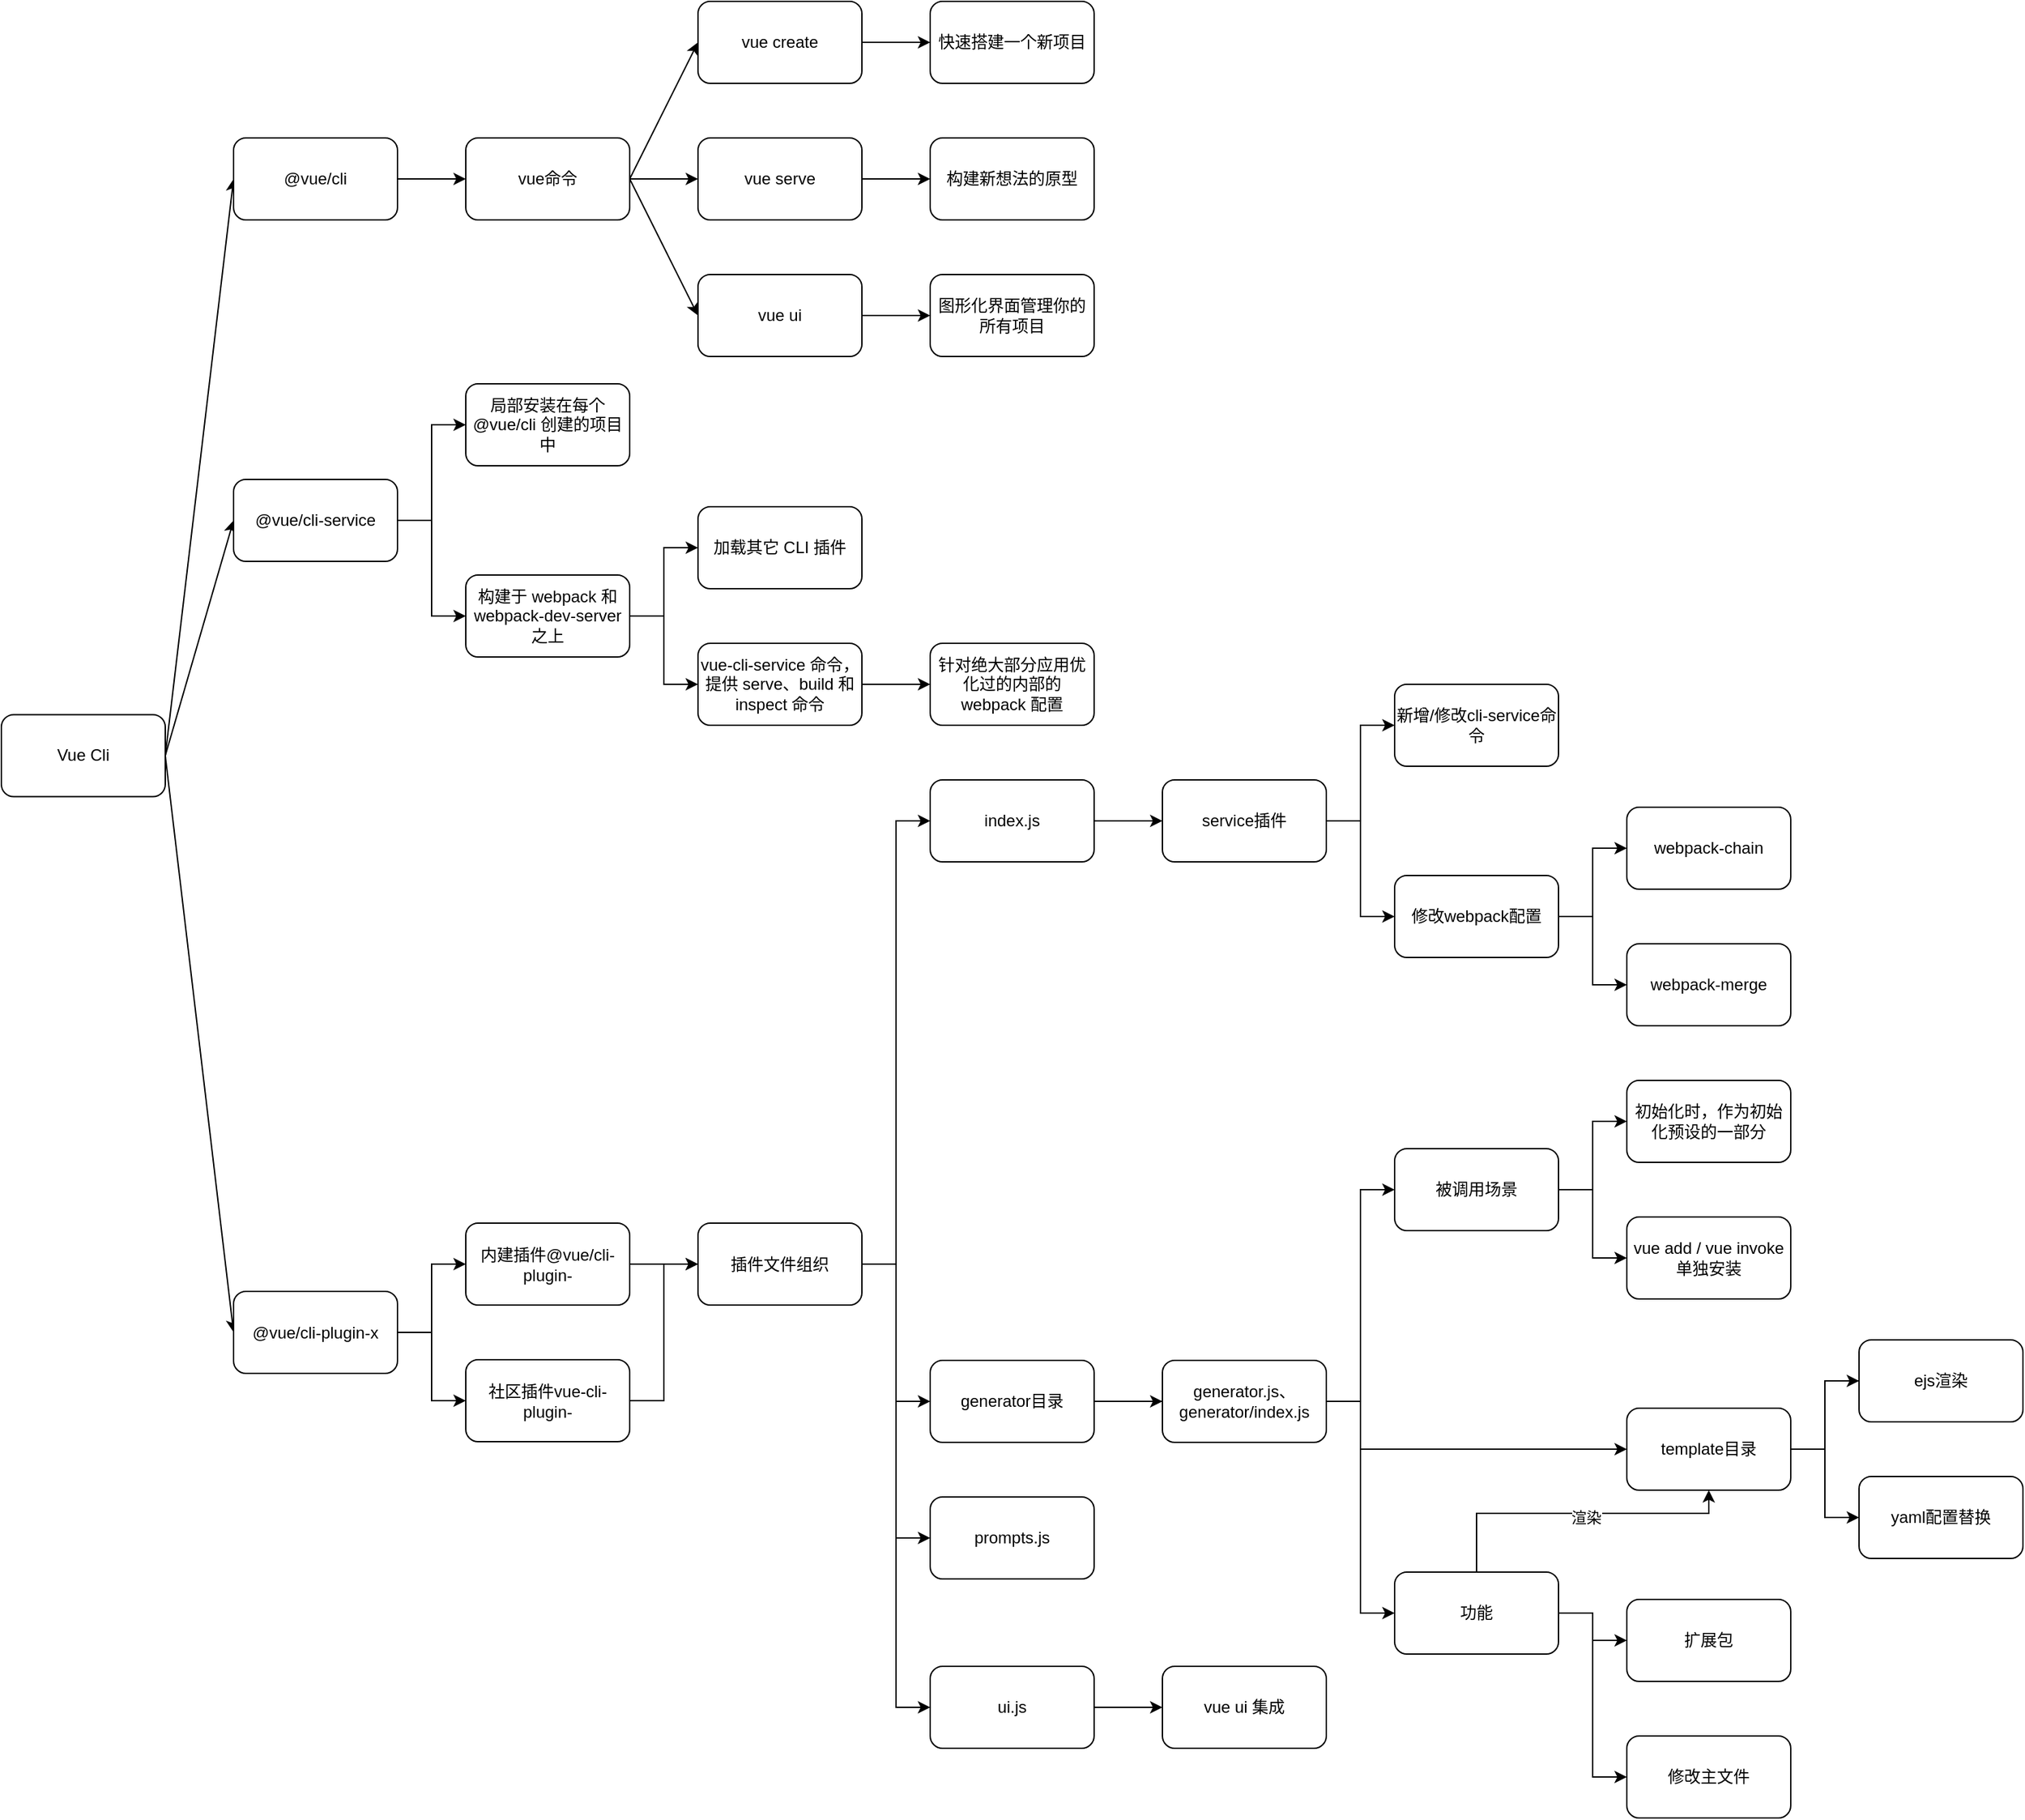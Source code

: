 <mxfile version="15.5.8" type="github">
  <diagram name="Page-1" id="2c0d36ab-eaac-3732-788b-9136903baeff">
    <mxGraphModel dx="1422" dy="762" grid="1" gridSize="10" guides="1" tooltips="1" connect="1" arrows="1" fold="1" page="1" pageScale="1.5" pageWidth="1169" pageHeight="827" background="none" math="0" shadow="0">
      <root>
        <mxCell id="0" />
        <mxCell id="1" parent="0" />
        <mxCell id="ZvWc7zO6iXN7wG1vsNxG-127" style="edgeStyle=orthogonalEdgeStyle;rounded=0;orthogonalLoop=1;jettySize=auto;html=1;exitX=1;exitY=0.5;exitDx=0;exitDy=0;entryX=0;entryY=0.5;entryDx=0;entryDy=0;noEdgeStyle=1;orthogonal=1;" parent="1" source="ZvWc7zO6iXN7wG1vsNxG-123" target="ZvWc7zO6iXN7wG1vsNxG-124" edge="1">
          <mxGeometry relative="1" as="geometry" />
        </mxCell>
        <mxCell id="ZvWc7zO6iXN7wG1vsNxG-128" style="edgeStyle=orthogonalEdgeStyle;rounded=0;orthogonalLoop=1;jettySize=auto;html=1;exitX=1;exitY=0.5;exitDx=0;exitDy=0;entryX=0;entryY=0.5;entryDx=0;entryDy=0;noEdgeStyle=1;orthogonal=1;" parent="1" source="ZvWc7zO6iXN7wG1vsNxG-123" target="ZvWc7zO6iXN7wG1vsNxG-125" edge="1">
          <mxGeometry relative="1" as="geometry" />
        </mxCell>
        <mxCell id="ZvWc7zO6iXN7wG1vsNxG-129" style="edgeStyle=orthogonalEdgeStyle;rounded=0;orthogonalLoop=1;jettySize=auto;html=1;exitX=1;exitY=0.5;exitDx=0;exitDy=0;entryX=0;entryY=0.5;entryDx=0;entryDy=0;noEdgeStyle=1;orthogonal=1;" parent="1" source="ZvWc7zO6iXN7wG1vsNxG-123" target="ZvWc7zO6iXN7wG1vsNxG-126" edge="1">
          <mxGeometry relative="1" as="geometry" />
        </mxCell>
        <mxCell id="ZvWc7zO6iXN7wG1vsNxG-123" value="Vue Cli" style="rounded=1;whiteSpace=wrap;html=1;" parent="1" vertex="1">
          <mxGeometry x="150" y="1025.25" width="120" height="60" as="geometry" />
        </mxCell>
        <mxCell id="ZvWc7zO6iXN7wG1vsNxG-137" style="edgeStyle=orthogonalEdgeStyle;rounded=0;orthogonalLoop=1;jettySize=auto;html=1;exitX=1;exitY=0.5;exitDx=0;exitDy=0;entryX=0;entryY=0.5;entryDx=0;entryDy=0;noEdgeStyle=1;orthogonal=1;" parent="1" source="ZvWc7zO6iXN7wG1vsNxG-124" target="ZvWc7zO6iXN7wG1vsNxG-132" edge="1">
          <mxGeometry relative="1" as="geometry" />
        </mxCell>
        <mxCell id="ZvWc7zO6iXN7wG1vsNxG-124" value="@vue/cli" style="rounded=1;whiteSpace=wrap;html=1;" parent="1" vertex="1">
          <mxGeometry x="320" y="603" width="120" height="60" as="geometry" />
        </mxCell>
        <mxCell id="ZvWc7zO6iXN7wG1vsNxG-145" value="" style="edgeStyle=orthogonalEdgeStyle;rounded=0;orthogonalLoop=1;jettySize=auto;html=1;entryX=0;entryY=0.5;entryDx=0;entryDy=0;" parent="1" source="ZvWc7zO6iXN7wG1vsNxG-125" target="ZvWc7zO6iXN7wG1vsNxG-146" edge="1">
          <mxGeometry relative="1" as="geometry">
            <mxPoint x="520" y="230" as="targetPoint" />
          </mxGeometry>
        </mxCell>
        <mxCell id="ZvWc7zO6iXN7wG1vsNxG-148" style="edgeStyle=orthogonalEdgeStyle;rounded=0;orthogonalLoop=1;jettySize=auto;html=1;exitX=1;exitY=0.5;exitDx=0;exitDy=0;entryX=0;entryY=0.5;entryDx=0;entryDy=0;" parent="1" source="ZvWc7zO6iXN7wG1vsNxG-125" target="ZvWc7zO6iXN7wG1vsNxG-147" edge="1">
          <mxGeometry relative="1" as="geometry" />
        </mxCell>
        <mxCell id="ZvWc7zO6iXN7wG1vsNxG-125" value="@vue/cli-service" style="rounded=1;whiteSpace=wrap;html=1;" parent="1" vertex="1">
          <mxGeometry x="320" y="853" width="120" height="60" as="geometry" />
        </mxCell>
        <mxCell id="FP2wUxU0o3MczKa44YQf-8" style="edgeStyle=orthogonalEdgeStyle;rounded=0;orthogonalLoop=1;jettySize=auto;html=1;exitX=1;exitY=0.5;exitDx=0;exitDy=0;" parent="1" source="ZvWc7zO6iXN7wG1vsNxG-126" target="FP2wUxU0o3MczKa44YQf-6" edge="1">
          <mxGeometry relative="1" as="geometry" />
        </mxCell>
        <mxCell id="FP2wUxU0o3MczKa44YQf-9" style="edgeStyle=orthogonalEdgeStyle;rounded=0;orthogonalLoop=1;jettySize=auto;html=1;exitX=1;exitY=0.5;exitDx=0;exitDy=0;entryX=0;entryY=0.5;entryDx=0;entryDy=0;" parent="1" source="ZvWc7zO6iXN7wG1vsNxG-126" target="FP2wUxU0o3MczKa44YQf-7" edge="1">
          <mxGeometry relative="1" as="geometry" />
        </mxCell>
        <mxCell id="ZvWc7zO6iXN7wG1vsNxG-126" value="@vue/cli-plugin-x" style="rounded=1;whiteSpace=wrap;html=1;" parent="1" vertex="1">
          <mxGeometry x="320" y="1447.5" width="120" height="60" as="geometry" />
        </mxCell>
        <mxCell id="ZvWc7zO6iXN7wG1vsNxG-142" style="edgeStyle=orthogonalEdgeStyle;rounded=0;orthogonalLoop=1;jettySize=auto;html=1;exitX=1;exitY=0.5;exitDx=0;exitDy=0;" parent="1" source="ZvWc7zO6iXN7wG1vsNxG-130" target="ZvWc7zO6iXN7wG1vsNxG-140" edge="1">
          <mxGeometry relative="1" as="geometry" />
        </mxCell>
        <mxCell id="ZvWc7zO6iXN7wG1vsNxG-130" value="vue serve" style="rounded=1;whiteSpace=wrap;html=1;" parent="1" vertex="1">
          <mxGeometry x="660" y="603" width="120" height="60" as="geometry" />
        </mxCell>
        <mxCell id="ZvWc7zO6iXN7wG1vsNxG-139" style="edgeStyle=orthogonalEdgeStyle;rounded=0;orthogonalLoop=1;jettySize=auto;html=1;exitX=1;exitY=0.5;exitDx=0;exitDy=0;entryX=0;entryY=0.5;entryDx=0;entryDy=0;" parent="1" source="ZvWc7zO6iXN7wG1vsNxG-131" target="ZvWc7zO6iXN7wG1vsNxG-138" edge="1">
          <mxGeometry relative="1" as="geometry" />
        </mxCell>
        <mxCell id="ZvWc7zO6iXN7wG1vsNxG-131" value="vue create" style="rounded=1;whiteSpace=wrap;html=1;" parent="1" vertex="1">
          <mxGeometry x="660" y="503" width="120" height="60" as="geometry" />
        </mxCell>
        <mxCell id="ZvWc7zO6iXN7wG1vsNxG-134" style="edgeStyle=orthogonalEdgeStyle;rounded=0;orthogonalLoop=1;jettySize=auto;html=1;exitX=1;exitY=0.5;exitDx=0;exitDy=0;entryX=0;entryY=0.5;entryDx=0;entryDy=0;noEdgeStyle=1;orthogonal=1;" parent="1" source="ZvWc7zO6iXN7wG1vsNxG-132" target="ZvWc7zO6iXN7wG1vsNxG-131" edge="1">
          <mxGeometry relative="1" as="geometry" />
        </mxCell>
        <mxCell id="ZvWc7zO6iXN7wG1vsNxG-135" style="edgeStyle=orthogonalEdgeStyle;rounded=0;orthogonalLoop=1;jettySize=auto;html=1;exitX=1;exitY=0.5;exitDx=0;exitDy=0;entryX=0;entryY=0.5;entryDx=0;entryDy=0;noEdgeStyle=1;orthogonal=1;" parent="1" source="ZvWc7zO6iXN7wG1vsNxG-132" target="ZvWc7zO6iXN7wG1vsNxG-130" edge="1">
          <mxGeometry relative="1" as="geometry" />
        </mxCell>
        <mxCell id="ZvWc7zO6iXN7wG1vsNxG-136" style="edgeStyle=orthogonalEdgeStyle;rounded=0;orthogonalLoop=1;jettySize=auto;html=1;exitX=1;exitY=0.5;exitDx=0;exitDy=0;entryX=0;entryY=0.5;entryDx=0;entryDy=0;noEdgeStyle=1;orthogonal=1;" parent="1" source="ZvWc7zO6iXN7wG1vsNxG-132" target="ZvWc7zO6iXN7wG1vsNxG-133" edge="1">
          <mxGeometry relative="1" as="geometry" />
        </mxCell>
        <mxCell id="ZvWc7zO6iXN7wG1vsNxG-132" value="vue命令" style="rounded=1;whiteSpace=wrap;html=1;" parent="1" vertex="1">
          <mxGeometry x="490" y="603" width="120" height="60" as="geometry" />
        </mxCell>
        <mxCell id="ZvWc7zO6iXN7wG1vsNxG-143" style="edgeStyle=orthogonalEdgeStyle;rounded=0;orthogonalLoop=1;jettySize=auto;html=1;exitX=1;exitY=0.5;exitDx=0;exitDy=0;entryX=0;entryY=0.5;entryDx=0;entryDy=0;" parent="1" source="ZvWc7zO6iXN7wG1vsNxG-133" target="ZvWc7zO6iXN7wG1vsNxG-141" edge="1">
          <mxGeometry relative="1" as="geometry" />
        </mxCell>
        <mxCell id="ZvWc7zO6iXN7wG1vsNxG-133" value="vue ui&lt;br&gt;" style="rounded=1;whiteSpace=wrap;html=1;" parent="1" vertex="1">
          <mxGeometry x="660" y="703" width="120" height="60" as="geometry" />
        </mxCell>
        <mxCell id="ZvWc7zO6iXN7wG1vsNxG-138" value="快速搭建一个新项目" style="rounded=1;whiteSpace=wrap;html=1;" parent="1" vertex="1">
          <mxGeometry x="830" y="503" width="120" height="60" as="geometry" />
        </mxCell>
        <mxCell id="ZvWc7zO6iXN7wG1vsNxG-140" value="构建新想法的原型" style="rounded=1;whiteSpace=wrap;html=1;" parent="1" vertex="1">
          <mxGeometry x="830" y="603" width="120" height="60" as="geometry" />
        </mxCell>
        <mxCell id="ZvWc7zO6iXN7wG1vsNxG-141" value="图形化界面管理你的所有项目" style="rounded=1;whiteSpace=wrap;html=1;" parent="1" vertex="1">
          <mxGeometry x="830" y="703" width="120" height="60" as="geometry" />
        </mxCell>
        <mxCell id="ZvWc7zO6iXN7wG1vsNxG-146" value="局部安装在每个 @vue/cli 创建的项目中" style="rounded=1;whiteSpace=wrap;html=1;" parent="1" vertex="1">
          <mxGeometry x="490" y="783" width="120" height="60" as="geometry" />
        </mxCell>
        <mxCell id="FP2wUxU0o3MczKa44YQf-3" style="edgeStyle=orthogonalEdgeStyle;rounded=0;orthogonalLoop=1;jettySize=auto;html=1;exitX=1;exitY=0.5;exitDx=0;exitDy=0;entryX=0;entryY=0.5;entryDx=0;entryDy=0;" parent="1" source="ZvWc7zO6iXN7wG1vsNxG-147" target="ZvWc7zO6iXN7wG1vsNxG-149" edge="1">
          <mxGeometry relative="1" as="geometry" />
        </mxCell>
        <mxCell id="FP2wUxU0o3MczKa44YQf-4" style="edgeStyle=orthogonalEdgeStyle;rounded=0;orthogonalLoop=1;jettySize=auto;html=1;exitX=1;exitY=0.5;exitDx=0;exitDy=0;entryX=0;entryY=0.5;entryDx=0;entryDy=0;" parent="1" source="ZvWc7zO6iXN7wG1vsNxG-147" target="FP2wUxU0o3MczKa44YQf-1" edge="1">
          <mxGeometry relative="1" as="geometry" />
        </mxCell>
        <mxCell id="ZvWc7zO6iXN7wG1vsNxG-147" value="构建于 webpack 和 webpack-dev-server 之上" style="rounded=1;whiteSpace=wrap;html=1;" parent="1" vertex="1">
          <mxGeometry x="490" y="923" width="120" height="60" as="geometry" />
        </mxCell>
        <mxCell id="ZvWc7zO6iXN7wG1vsNxG-149" value="加载其它 CLI 插件" style="rounded=1;whiteSpace=wrap;html=1;" parent="1" vertex="1">
          <mxGeometry x="660" y="873" width="120" height="60" as="geometry" />
        </mxCell>
        <mxCell id="FP2wUxU0o3MczKa44YQf-5" style="edgeStyle=orthogonalEdgeStyle;rounded=0;orthogonalLoop=1;jettySize=auto;html=1;exitX=1;exitY=0.5;exitDx=0;exitDy=0;entryX=0;entryY=0.5;entryDx=0;entryDy=0;" parent="1" source="FP2wUxU0o3MczKa44YQf-1" target="FP2wUxU0o3MczKa44YQf-2" edge="1">
          <mxGeometry relative="1" as="geometry" />
        </mxCell>
        <mxCell id="FP2wUxU0o3MczKa44YQf-1" value="vue-cli-service 命令，提供 serve、build 和 inspect 命令" style="rounded=1;whiteSpace=wrap;html=1;" parent="1" vertex="1">
          <mxGeometry x="660" y="973" width="120" height="60" as="geometry" />
        </mxCell>
        <mxCell id="FP2wUxU0o3MczKa44YQf-2" value="针对绝大部分应用优化过的内部的 webpack 配置" style="rounded=1;whiteSpace=wrap;html=1;" parent="1" vertex="1">
          <mxGeometry x="830" y="973" width="120" height="60" as="geometry" />
        </mxCell>
        <mxCell id="H516AK7WeYCnwf0s0PQc-2" style="edgeStyle=orthogonalEdgeStyle;rounded=0;orthogonalLoop=1;jettySize=auto;html=1;exitX=1;exitY=0.5;exitDx=0;exitDy=0;entryX=0;entryY=0.5;entryDx=0;entryDy=0;" parent="1" source="FP2wUxU0o3MczKa44YQf-6" target="H516AK7WeYCnwf0s0PQc-1" edge="1">
          <mxGeometry relative="1" as="geometry" />
        </mxCell>
        <mxCell id="FP2wUxU0o3MczKa44YQf-6" value="内建插件@vue/cli-plugin-" style="rounded=1;whiteSpace=wrap;html=1;" parent="1" vertex="1">
          <mxGeometry x="490" y="1397.5" width="120" height="60" as="geometry" />
        </mxCell>
        <mxCell id="H516AK7WeYCnwf0s0PQc-3" style="edgeStyle=orthogonalEdgeStyle;rounded=0;orthogonalLoop=1;jettySize=auto;html=1;exitX=1;exitY=0.5;exitDx=0;exitDy=0;entryX=0;entryY=0.5;entryDx=0;entryDy=0;" parent="1" source="FP2wUxU0o3MczKa44YQf-7" target="H516AK7WeYCnwf0s0PQc-1" edge="1">
          <mxGeometry relative="1" as="geometry" />
        </mxCell>
        <mxCell id="FP2wUxU0o3MczKa44YQf-7" value="社区插件vue-cli-plugin-" style="rounded=1;whiteSpace=wrap;html=1;" parent="1" vertex="1">
          <mxGeometry x="490" y="1497.5" width="120" height="60" as="geometry" />
        </mxCell>
        <mxCell id="uyanek5PJyyTh4Yc653p-35" style="edgeStyle=orthogonalEdgeStyle;rounded=0;orthogonalLoop=1;jettySize=auto;html=1;exitX=1;exitY=0.5;exitDx=0;exitDy=0;entryX=0;entryY=0.5;entryDx=0;entryDy=0;" edge="1" parent="1" source="H516AK7WeYCnwf0s0PQc-1" target="H516AK7WeYCnwf0s0PQc-5">
          <mxGeometry relative="1" as="geometry" />
        </mxCell>
        <mxCell id="uyanek5PJyyTh4Yc653p-36" style="edgeStyle=orthogonalEdgeStyle;rounded=0;orthogonalLoop=1;jettySize=auto;html=1;exitX=1;exitY=0.5;exitDx=0;exitDy=0;entryX=0;entryY=0.5;entryDx=0;entryDy=0;" edge="1" parent="1" source="H516AK7WeYCnwf0s0PQc-1" target="H516AK7WeYCnwf0s0PQc-4">
          <mxGeometry relative="1" as="geometry" />
        </mxCell>
        <mxCell id="uyanek5PJyyTh4Yc653p-37" style="edgeStyle=orthogonalEdgeStyle;rounded=0;orthogonalLoop=1;jettySize=auto;html=1;exitX=1;exitY=0.5;exitDx=0;exitDy=0;entryX=0;entryY=0.5;entryDx=0;entryDy=0;" edge="1" parent="1" source="H516AK7WeYCnwf0s0PQc-1" target="H516AK7WeYCnwf0s0PQc-6">
          <mxGeometry relative="1" as="geometry" />
        </mxCell>
        <mxCell id="uyanek5PJyyTh4Yc653p-38" style="edgeStyle=orthogonalEdgeStyle;rounded=0;orthogonalLoop=1;jettySize=auto;html=1;exitX=1;exitY=0.5;exitDx=0;exitDy=0;entryX=0;entryY=0.5;entryDx=0;entryDy=0;" edge="1" parent="1" source="H516AK7WeYCnwf0s0PQc-1" target="H516AK7WeYCnwf0s0PQc-7">
          <mxGeometry relative="1" as="geometry" />
        </mxCell>
        <mxCell id="H516AK7WeYCnwf0s0PQc-1" value="插件文件组织" style="rounded=1;whiteSpace=wrap;html=1;" parent="1" vertex="1">
          <mxGeometry x="660" y="1397.5" width="120" height="60" as="geometry" />
        </mxCell>
        <mxCell id="uyanek5PJyyTh4Yc653p-3" value="" style="edgeStyle=orthogonalEdgeStyle;rounded=0;orthogonalLoop=1;jettySize=auto;html=1;entryX=0;entryY=0.5;entryDx=0;entryDy=0;" edge="1" parent="1" source="H516AK7WeYCnwf0s0PQc-4" target="uyanek5PJyyTh4Yc653p-9">
          <mxGeometry relative="1" as="geometry" />
        </mxCell>
        <mxCell id="uyanek5PJyyTh4Yc653p-12" style="edgeStyle=orthogonalEdgeStyle;rounded=0;orthogonalLoop=1;jettySize=auto;html=1;exitX=1;exitY=0.5;exitDx=0;exitDy=0;entryX=0;entryY=0.5;entryDx=0;entryDy=0;" edge="1" parent="1" source="H516AK7WeYCnwf0s0PQc-4" target="uyanek5PJyyTh4Yc653p-11">
          <mxGeometry relative="1" as="geometry" />
        </mxCell>
        <mxCell id="H516AK7WeYCnwf0s0PQc-4" value="generator目录" style="rounded=1;whiteSpace=wrap;html=1;" parent="1" vertex="1">
          <mxGeometry x="830" y="1498" width="120" height="60" as="geometry" />
        </mxCell>
        <mxCell id="uyanek5PJyyTh4Yc653p-1" style="edgeStyle=orthogonalEdgeStyle;rounded=0;orthogonalLoop=1;jettySize=auto;html=1;exitX=1;exitY=0.5;exitDx=0;exitDy=0;entryX=0;entryY=0.5;entryDx=0;entryDy=0;" edge="1" parent="1" source="H516AK7WeYCnwf0s0PQc-5" target="H516AK7WeYCnwf0s0PQc-8">
          <mxGeometry relative="1" as="geometry" />
        </mxCell>
        <mxCell id="H516AK7WeYCnwf0s0PQc-5" value="index.js" style="rounded=1;whiteSpace=wrap;html=1;" parent="1" vertex="1">
          <mxGeometry x="830" y="1073" width="120" height="60" as="geometry" />
        </mxCell>
        <mxCell id="H516AK7WeYCnwf0s0PQc-6" value="prompts.js" style="rounded=1;whiteSpace=wrap;html=1;" parent="1" vertex="1">
          <mxGeometry x="830" y="1598" width="120" height="60" as="geometry" />
        </mxCell>
        <mxCell id="H516AK7WeYCnwf0s0PQc-10" style="edgeStyle=orthogonalEdgeStyle;rounded=0;orthogonalLoop=1;jettySize=auto;html=1;exitX=1;exitY=0.5;exitDx=0;exitDy=0;entryX=0;entryY=0.5;entryDx=0;entryDy=0;" parent="1" source="H516AK7WeYCnwf0s0PQc-7" target="H516AK7WeYCnwf0s0PQc-9" edge="1">
          <mxGeometry relative="1" as="geometry" />
        </mxCell>
        <mxCell id="H516AK7WeYCnwf0s0PQc-7" value="ui.js" style="rounded=1;whiteSpace=wrap;html=1;" parent="1" vertex="1">
          <mxGeometry x="830" y="1722" width="120" height="60" as="geometry" />
        </mxCell>
        <mxCell id="uyanek5PJyyTh4Yc653p-27" style="edgeStyle=orthogonalEdgeStyle;rounded=0;orthogonalLoop=1;jettySize=auto;html=1;exitX=1;exitY=0.5;exitDx=0;exitDy=0;entryX=0;entryY=0.5;entryDx=0;entryDy=0;" edge="1" parent="1" source="H516AK7WeYCnwf0s0PQc-8" target="uyanek5PJyyTh4Yc653p-25">
          <mxGeometry relative="1" as="geometry" />
        </mxCell>
        <mxCell id="uyanek5PJyyTh4Yc653p-28" style="edgeStyle=orthogonalEdgeStyle;rounded=0;orthogonalLoop=1;jettySize=auto;html=1;exitX=1;exitY=0.5;exitDx=0;exitDy=0;entryX=0;entryY=0.5;entryDx=0;entryDy=0;" edge="1" parent="1" source="H516AK7WeYCnwf0s0PQc-8" target="uyanek5PJyyTh4Yc653p-26">
          <mxGeometry relative="1" as="geometry" />
        </mxCell>
        <mxCell id="H516AK7WeYCnwf0s0PQc-8" value="service插件" style="rounded=1;whiteSpace=wrap;html=1;" parent="1" vertex="1">
          <mxGeometry x="1000" y="1073" width="120" height="60" as="geometry" />
        </mxCell>
        <mxCell id="H516AK7WeYCnwf0s0PQc-9" value="vue ui 集成" style="rounded=1;whiteSpace=wrap;html=1;" parent="1" vertex="1">
          <mxGeometry x="1000" y="1722" width="120" height="60" as="geometry" />
        </mxCell>
        <mxCell id="uyanek5PJyyTh4Yc653p-2" value="初始化时，作为初始化预设的一部分" style="rounded=1;whiteSpace=wrap;html=1;" vertex="1" parent="1">
          <mxGeometry x="1340" y="1293" width="120" height="60" as="geometry" />
        </mxCell>
        <mxCell id="uyanek5PJyyTh4Yc653p-4" value="vue add / vue invoke单独安装" style="rounded=1;whiteSpace=wrap;html=1;" vertex="1" parent="1">
          <mxGeometry x="1340" y="1393" width="120" height="60" as="geometry" />
        </mxCell>
        <mxCell id="uyanek5PJyyTh4Yc653p-7" style="edgeStyle=orthogonalEdgeStyle;rounded=0;orthogonalLoop=1;jettySize=auto;html=1;exitX=1;exitY=0.5;exitDx=0;exitDy=0;entryX=0;entryY=0.5;entryDx=0;entryDy=0;" edge="1" parent="1" source="uyanek5PJyyTh4Yc653p-5" target="uyanek5PJyyTh4Yc653p-2">
          <mxGeometry relative="1" as="geometry" />
        </mxCell>
        <mxCell id="uyanek5PJyyTh4Yc653p-8" style="edgeStyle=orthogonalEdgeStyle;rounded=0;orthogonalLoop=1;jettySize=auto;html=1;exitX=1;exitY=0.5;exitDx=0;exitDy=0;entryX=0;entryY=0.5;entryDx=0;entryDy=0;" edge="1" parent="1" source="uyanek5PJyyTh4Yc653p-5" target="uyanek5PJyyTh4Yc653p-4">
          <mxGeometry relative="1" as="geometry" />
        </mxCell>
        <mxCell id="uyanek5PJyyTh4Yc653p-5" value="被调用场景" style="rounded=1;whiteSpace=wrap;html=1;" vertex="1" parent="1">
          <mxGeometry x="1170" y="1343" width="120" height="60" as="geometry" />
        </mxCell>
        <mxCell id="uyanek5PJyyTh4Yc653p-10" style="edgeStyle=orthogonalEdgeStyle;rounded=0;orthogonalLoop=1;jettySize=auto;html=1;exitX=1;exitY=0.5;exitDx=0;exitDy=0;entryX=0;entryY=0.5;entryDx=0;entryDy=0;" edge="1" parent="1" source="uyanek5PJyyTh4Yc653p-9" target="uyanek5PJyyTh4Yc653p-5">
          <mxGeometry relative="1" as="geometry" />
        </mxCell>
        <mxCell id="uyanek5PJyyTh4Yc653p-19" style="edgeStyle=orthogonalEdgeStyle;rounded=0;orthogonalLoop=1;jettySize=auto;html=1;entryX=0;entryY=0.5;entryDx=0;entryDy=0;" edge="1" parent="1" source="uyanek5PJyyTh4Yc653p-9" target="uyanek5PJyyTh4Yc653p-18">
          <mxGeometry relative="1" as="geometry" />
        </mxCell>
        <mxCell id="uyanek5PJyyTh4Yc653p-9" value="generator.js、generator/index.js" style="rounded=1;whiteSpace=wrap;html=1;" vertex="1" parent="1">
          <mxGeometry x="1000" y="1498" width="120" height="60" as="geometry" />
        </mxCell>
        <mxCell id="uyanek5PJyyTh4Yc653p-14" value="" style="edgeStyle=orthogonalEdgeStyle;rounded=0;orthogonalLoop=1;jettySize=auto;html=1;" edge="1" parent="1" source="uyanek5PJyyTh4Yc653p-11" target="uyanek5PJyyTh4Yc653p-13">
          <mxGeometry relative="1" as="geometry" />
        </mxCell>
        <mxCell id="uyanek5PJyyTh4Yc653p-17" style="edgeStyle=orthogonalEdgeStyle;rounded=0;orthogonalLoop=1;jettySize=auto;html=1;exitX=1;exitY=0.5;exitDx=0;exitDy=0;entryX=0;entryY=0.5;entryDx=0;entryDy=0;" edge="1" parent="1" source="uyanek5PJyyTh4Yc653p-11" target="uyanek5PJyyTh4Yc653p-15">
          <mxGeometry relative="1" as="geometry" />
        </mxCell>
        <mxCell id="uyanek5PJyyTh4Yc653p-11" value="template目录" style="rounded=1;whiteSpace=wrap;html=1;" vertex="1" parent="1">
          <mxGeometry x="1340" y="1533" width="120" height="60" as="geometry" />
        </mxCell>
        <mxCell id="uyanek5PJyyTh4Yc653p-15" value="yaml配置替换" style="rounded=1;whiteSpace=wrap;html=1;" vertex="1" parent="1">
          <mxGeometry x="1510" y="1583" width="120" height="60" as="geometry" />
        </mxCell>
        <mxCell id="uyanek5PJyyTh4Yc653p-21" style="edgeStyle=orthogonalEdgeStyle;rounded=0;orthogonalLoop=1;jettySize=auto;html=1;exitX=0.5;exitY=1;exitDx=0;exitDy=0;entryX=0.5;entryY=1;entryDx=0;entryDy=0;" edge="1" parent="1" source="uyanek5PJyyTh4Yc653p-18" target="uyanek5PJyyTh4Yc653p-11">
          <mxGeometry relative="1" as="geometry">
            <mxPoint x="1400" y="1630" as="targetPoint" />
            <Array as="points">
              <mxPoint x="1230" y="1610" />
              <mxPoint x="1400" y="1610" />
            </Array>
          </mxGeometry>
        </mxCell>
        <mxCell id="uyanek5PJyyTh4Yc653p-22" value="渲染" style="edgeLabel;html=1;align=center;verticalAlign=middle;resizable=0;points=[];" vertex="1" connectable="0" parent="uyanek5PJyyTh4Yc653p-21">
          <mxGeometry x="-0.178" y="-1" relative="1" as="geometry">
            <mxPoint x="64" y="2" as="offset" />
          </mxGeometry>
        </mxCell>
        <mxCell id="uyanek5PJyyTh4Yc653p-33" style="edgeStyle=orthogonalEdgeStyle;rounded=0;orthogonalLoop=1;jettySize=auto;html=1;exitX=1;exitY=0.5;exitDx=0;exitDy=0;entryX=0;entryY=0.5;entryDx=0;entryDy=0;" edge="1" parent="1" source="uyanek5PJyyTh4Yc653p-18" target="uyanek5PJyyTh4Yc653p-23">
          <mxGeometry relative="1" as="geometry" />
        </mxCell>
        <mxCell id="uyanek5PJyyTh4Yc653p-34" style="edgeStyle=orthogonalEdgeStyle;rounded=0;orthogonalLoop=1;jettySize=auto;html=1;exitX=1;exitY=0.5;exitDx=0;exitDy=0;entryX=0;entryY=0.5;entryDx=0;entryDy=0;" edge="1" parent="1" source="uyanek5PJyyTh4Yc653p-18" target="uyanek5PJyyTh4Yc653p-24">
          <mxGeometry relative="1" as="geometry" />
        </mxCell>
        <mxCell id="uyanek5PJyyTh4Yc653p-18" value="功能" style="rounded=1;whiteSpace=wrap;html=1;" vertex="1" parent="1">
          <mxGeometry x="1170" y="1653" width="120" height="60" as="geometry" />
        </mxCell>
        <mxCell id="uyanek5PJyyTh4Yc653p-13" value="ejs渲染" style="rounded=1;whiteSpace=wrap;html=1;" vertex="1" parent="1">
          <mxGeometry x="1510" y="1483" width="120" height="60" as="geometry" />
        </mxCell>
        <mxCell id="uyanek5PJyyTh4Yc653p-20" value="" style="edgeStyle=orthogonalEdgeStyle;rounded=0;orthogonalLoop=1;jettySize=auto;html=1;endArrow=none;" edge="1" parent="1" source="uyanek5PJyyTh4Yc653p-11" target="uyanek5PJyyTh4Yc653p-13">
          <mxGeometry relative="1" as="geometry">
            <mxPoint x="1130" y="910" as="sourcePoint" />
            <mxPoint x="1270" y="950" as="targetPoint" />
          </mxGeometry>
        </mxCell>
        <mxCell id="uyanek5PJyyTh4Yc653p-23" value="扩展包" style="rounded=1;whiteSpace=wrap;html=1;" vertex="1" parent="1">
          <mxGeometry x="1340" y="1673" width="120" height="60" as="geometry" />
        </mxCell>
        <mxCell id="uyanek5PJyyTh4Yc653p-24" value="修改主文件" style="rounded=1;whiteSpace=wrap;html=1;" vertex="1" parent="1">
          <mxGeometry x="1340" y="1773" width="120" height="60" as="geometry" />
        </mxCell>
        <mxCell id="uyanek5PJyyTh4Yc653p-25" value="新增/修改cli-service命令" style="rounded=1;whiteSpace=wrap;html=1;" vertex="1" parent="1">
          <mxGeometry x="1170" y="1003" width="120" height="60" as="geometry" />
        </mxCell>
        <mxCell id="uyanek5PJyyTh4Yc653p-31" style="edgeStyle=orthogonalEdgeStyle;rounded=0;orthogonalLoop=1;jettySize=auto;html=1;exitX=1;exitY=0.5;exitDx=0;exitDy=0;entryX=0;entryY=0.5;entryDx=0;entryDy=0;" edge="1" parent="1" source="uyanek5PJyyTh4Yc653p-26" target="uyanek5PJyyTh4Yc653p-30">
          <mxGeometry relative="1" as="geometry" />
        </mxCell>
        <mxCell id="uyanek5PJyyTh4Yc653p-32" style="edgeStyle=orthogonalEdgeStyle;rounded=0;orthogonalLoop=1;jettySize=auto;html=1;exitX=1;exitY=0.5;exitDx=0;exitDy=0;entryX=0;entryY=0.5;entryDx=0;entryDy=0;" edge="1" parent="1" source="uyanek5PJyyTh4Yc653p-26" target="uyanek5PJyyTh4Yc653p-29">
          <mxGeometry relative="1" as="geometry" />
        </mxCell>
        <mxCell id="uyanek5PJyyTh4Yc653p-26" value="修改webpack配置" style="rounded=1;whiteSpace=wrap;html=1;" vertex="1" parent="1">
          <mxGeometry x="1170" y="1143" width="120" height="60" as="geometry" />
        </mxCell>
        <mxCell id="uyanek5PJyyTh4Yc653p-29" value="webpack-merge" style="rounded=1;whiteSpace=wrap;html=1;" vertex="1" parent="1">
          <mxGeometry x="1340" y="1193" width="120" height="60" as="geometry" />
        </mxCell>
        <mxCell id="uyanek5PJyyTh4Yc653p-30" value="webpack-chain" style="rounded=1;whiteSpace=wrap;html=1;" vertex="1" parent="1">
          <mxGeometry x="1340" y="1093" width="120" height="60" as="geometry" />
        </mxCell>
      </root>
    </mxGraphModel>
  </diagram>
</mxfile>
